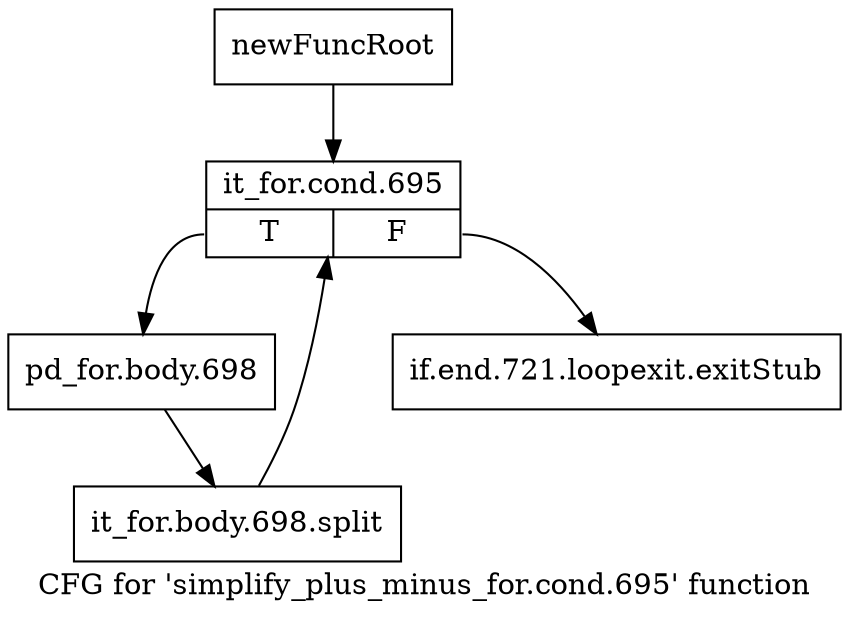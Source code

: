 digraph "CFG for 'simplify_plus_minus_for.cond.695' function" {
	label="CFG for 'simplify_plus_minus_for.cond.695' function";

	Node0xc295140 [shape=record,label="{newFuncRoot}"];
	Node0xc295140 -> Node0xc2951e0;
	Node0xc295190 [shape=record,label="{if.end.721.loopexit.exitStub}"];
	Node0xc2951e0 [shape=record,label="{it_for.cond.695|{<s0>T|<s1>F}}"];
	Node0xc2951e0:s0 -> Node0xc295230;
	Node0xc2951e0:s1 -> Node0xc295190;
	Node0xc295230 [shape=record,label="{pd_for.body.698}"];
	Node0xc295230 -> Node0xfacaef0;
	Node0xfacaef0 [shape=record,label="{it_for.body.698.split}"];
	Node0xfacaef0 -> Node0xc2951e0;
}
